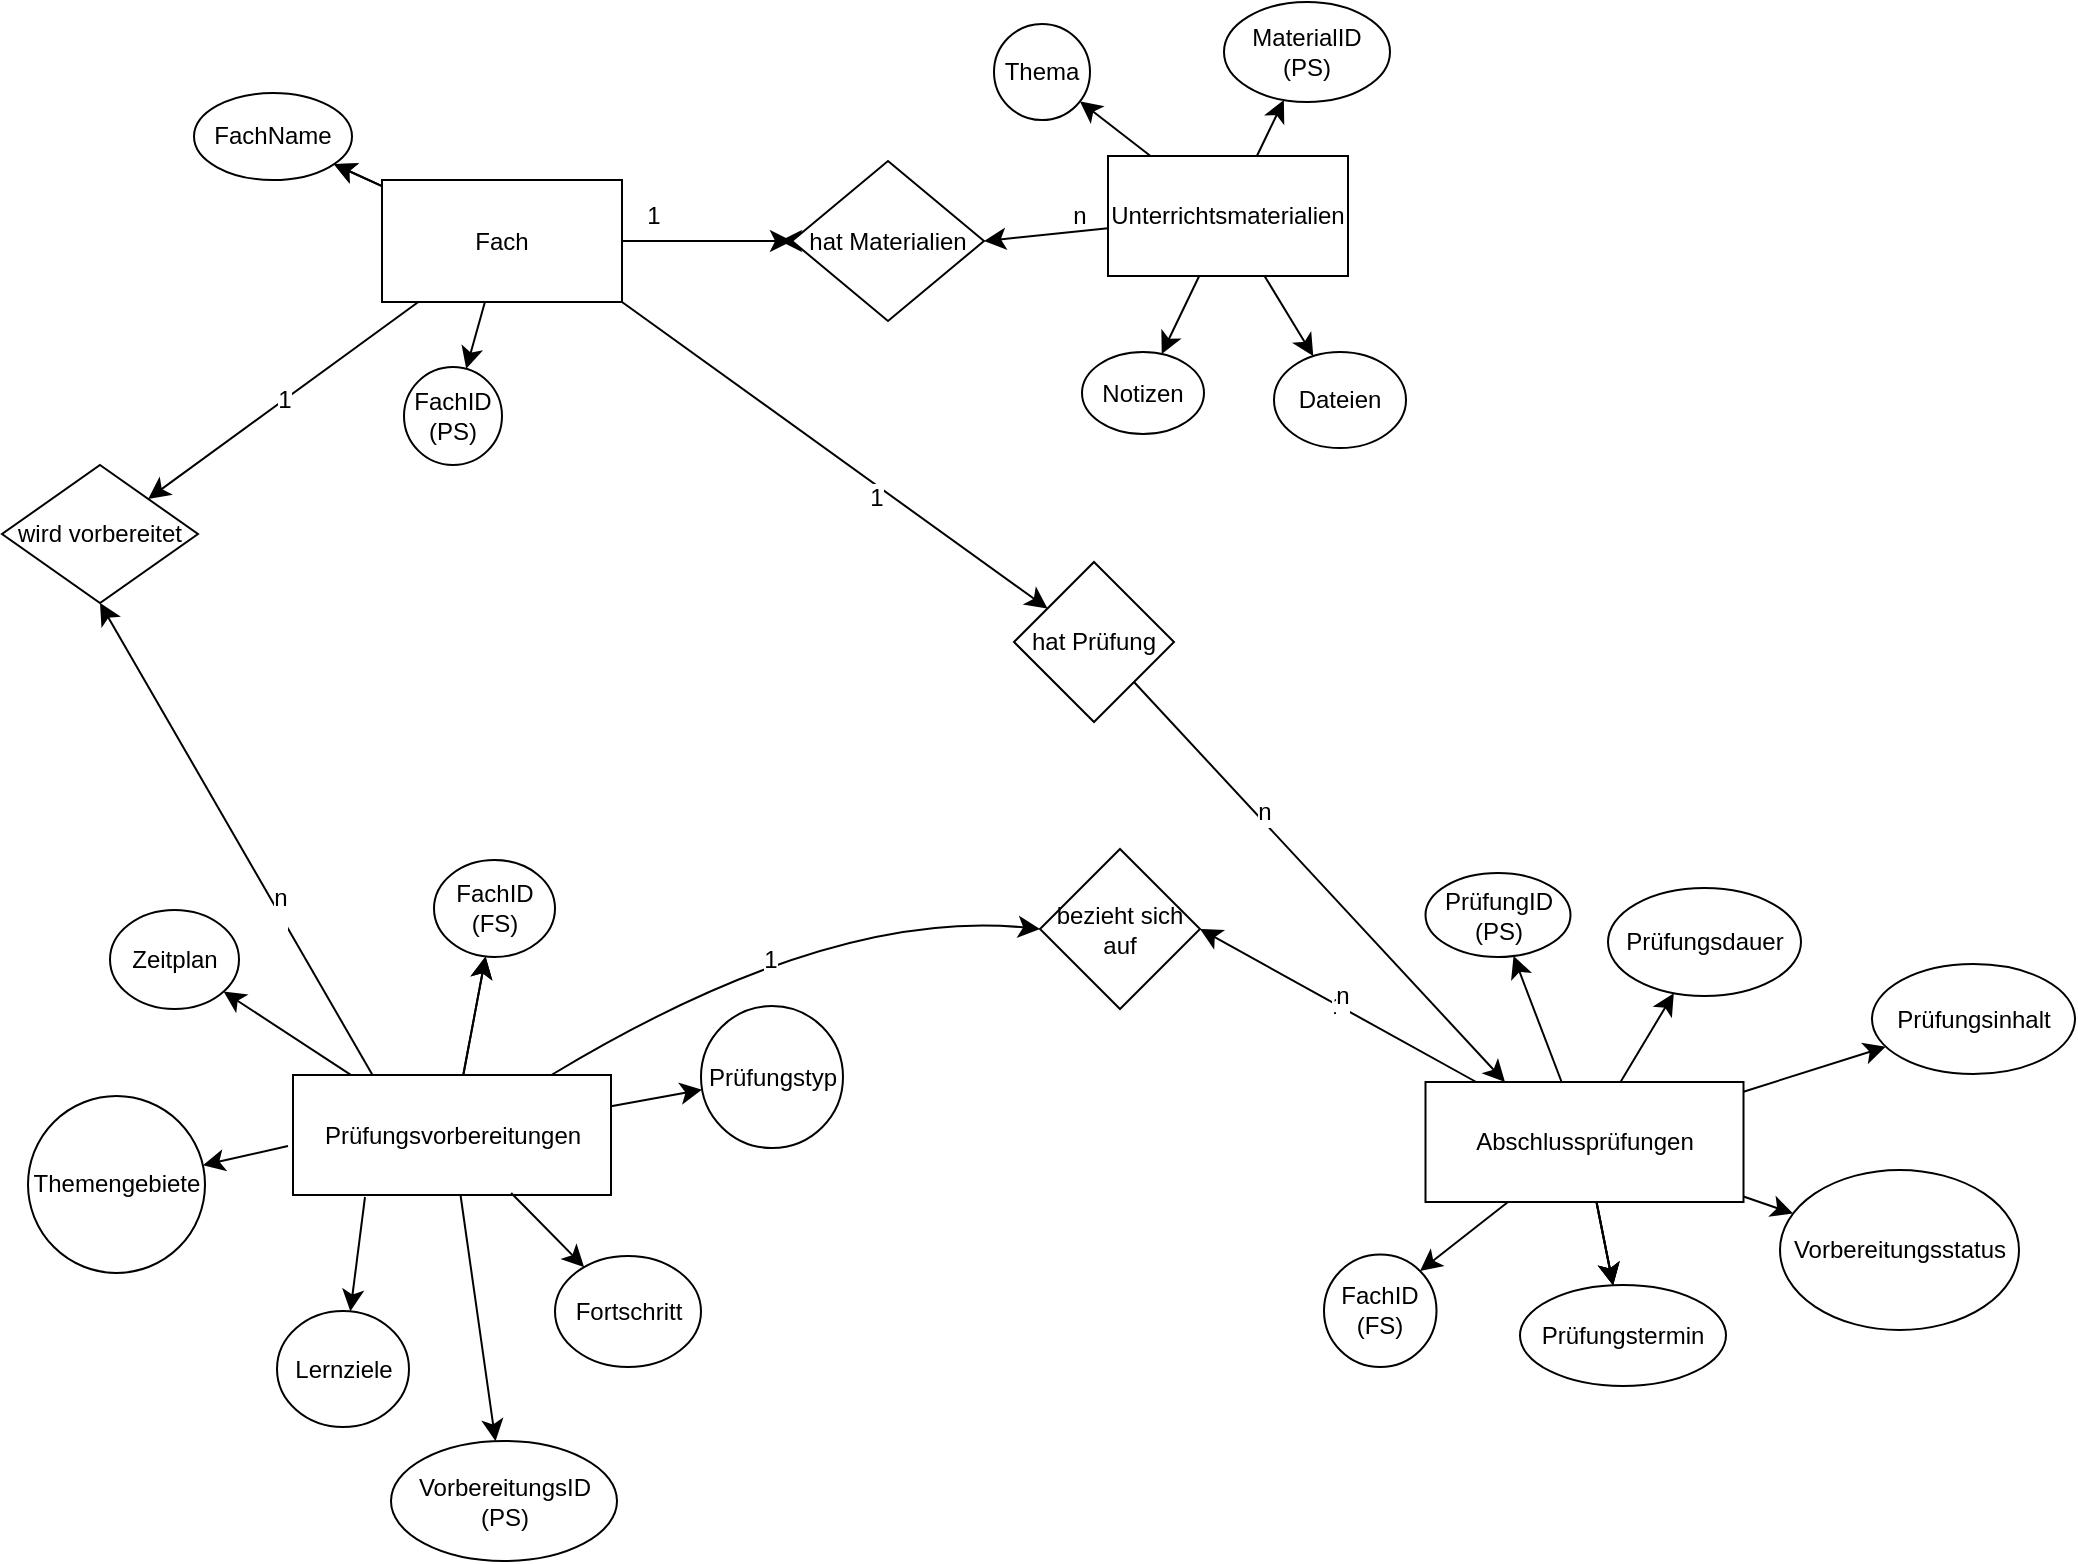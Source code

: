 <mxfile version="26.0.11">
  <diagram name="Seite-1" id="5blD-hv_KY1dSjk4mWWa">
    <mxGraphModel dx="1495" dy="1275" grid="0" gridSize="10" guides="1" tooltips="1" connect="1" arrows="1" fold="1" page="0" pageScale="1" pageWidth="827" pageHeight="1169" math="0" shadow="0">
      <root>
        <mxCell id="0" />
        <mxCell id="1" parent="0" />
        <mxCell id="1gKeE4FAqKJYVwFzVaU8-18" value="" style="edgeStyle=none;curved=1;rounded=0;orthogonalLoop=1;jettySize=auto;html=1;fontSize=12;startSize=8;endSize=8;" parent="1" source="1gKeE4FAqKJYVwFzVaU8-2" target="1gKeE4FAqKJYVwFzVaU8-17" edge="1">
          <mxGeometry relative="1" as="geometry" />
        </mxCell>
        <mxCell id="1gKeE4FAqKJYVwFzVaU8-19" value="" style="edgeStyle=none;curved=1;rounded=0;orthogonalLoop=1;jettySize=auto;html=1;fontSize=12;startSize=8;endSize=8;" parent="1" source="1gKeE4FAqKJYVwFzVaU8-2" target="1gKeE4FAqKJYVwFzVaU8-17" edge="1">
          <mxGeometry relative="1" as="geometry" />
        </mxCell>
        <mxCell id="1gKeE4FAqKJYVwFzVaU8-22" value="" style="edgeStyle=none;curved=1;rounded=0;orthogonalLoop=1;jettySize=auto;html=1;fontSize=12;startSize=8;endSize=8;entryX=0;entryY=0.5;entryDx=0;entryDy=0;" parent="1" source="1gKeE4FAqKJYVwFzVaU8-2" target="1gKeE4FAqKJYVwFzVaU8-23" edge="1">
          <mxGeometry relative="1" as="geometry">
            <mxPoint x="174" y="200" as="targetPoint" />
          </mxGeometry>
        </mxCell>
        <mxCell id="1gKeE4FAqKJYVwFzVaU8-74" value="" style="edgeStyle=none;curved=1;rounded=0;orthogonalLoop=1;jettySize=auto;html=1;fontSize=12;startSize=8;endSize=8;" parent="1" source="1gKeE4FAqKJYVwFzVaU8-2" target="1gKeE4FAqKJYVwFzVaU8-73" edge="1">
          <mxGeometry relative="1" as="geometry" />
        </mxCell>
        <mxCell id="sSlGZCRm7KlqZrSvEMAD-30" style="edgeStyle=none;curved=1;rounded=0;orthogonalLoop=1;jettySize=auto;html=1;exitX=1;exitY=1;exitDx=0;exitDy=0;fontSize=12;startSize=8;endSize=8;" edge="1" parent="1" source="1gKeE4FAqKJYVwFzVaU8-2" target="sSlGZCRm7KlqZrSvEMAD-27">
          <mxGeometry relative="1" as="geometry">
            <mxPoint x="295" y="400" as="targetPoint" />
          </mxGeometry>
        </mxCell>
        <mxCell id="sSlGZCRm7KlqZrSvEMAD-32" value="1" style="edgeLabel;html=1;align=center;verticalAlign=middle;resizable=0;points=[];fontSize=12;" vertex="1" connectable="0" parent="sSlGZCRm7KlqZrSvEMAD-30">
          <mxGeometry x="0.213" y="-6" relative="1" as="geometry">
            <mxPoint x="1" as="offset" />
          </mxGeometry>
        </mxCell>
        <mxCell id="1gKeE4FAqKJYVwFzVaU8-2" value="Fach" style="whiteSpace=wrap;html=1;" parent="1" vertex="1">
          <mxGeometry x="-21" y="169" width="120" height="61" as="geometry" />
        </mxCell>
        <mxCell id="1gKeE4FAqKJYVwFzVaU8-32" style="edgeStyle=none;curved=1;rounded=0;orthogonalLoop=1;jettySize=auto;html=1;entryX=1;entryY=0.5;entryDx=0;entryDy=0;fontSize=12;startSize=8;endSize=8;" parent="1" source="1gKeE4FAqKJYVwFzVaU8-3" target="1gKeE4FAqKJYVwFzVaU8-23" edge="1">
          <mxGeometry relative="1" as="geometry" />
        </mxCell>
        <mxCell id="1gKeE4FAqKJYVwFzVaU8-35" value="" style="edgeStyle=none;curved=1;rounded=0;orthogonalLoop=1;jettySize=auto;html=1;fontSize=12;startSize=8;endSize=8;" parent="1" source="1gKeE4FAqKJYVwFzVaU8-3" target="1gKeE4FAqKJYVwFzVaU8-34" edge="1">
          <mxGeometry relative="1" as="geometry" />
        </mxCell>
        <mxCell id="1gKeE4FAqKJYVwFzVaU8-38" value="" style="edgeStyle=none;curved=1;rounded=0;orthogonalLoop=1;jettySize=auto;html=1;fontSize=12;startSize=8;endSize=8;" parent="1" source="1gKeE4FAqKJYVwFzVaU8-3" target="1gKeE4FAqKJYVwFzVaU8-37" edge="1">
          <mxGeometry relative="1" as="geometry" />
        </mxCell>
        <mxCell id="1gKeE4FAqKJYVwFzVaU8-41" value="" style="edgeStyle=none;curved=1;rounded=0;orthogonalLoop=1;jettySize=auto;html=1;fontSize=12;startSize=8;endSize=8;" parent="1" source="1gKeE4FAqKJYVwFzVaU8-3" target="1gKeE4FAqKJYVwFzVaU8-40" edge="1">
          <mxGeometry relative="1" as="geometry" />
        </mxCell>
        <mxCell id="1gKeE4FAqKJYVwFzVaU8-43" value="" style="edgeStyle=none;curved=1;rounded=0;orthogonalLoop=1;jettySize=auto;html=1;fontSize=12;startSize=8;endSize=8;" parent="1" source="1gKeE4FAqKJYVwFzVaU8-3" target="1gKeE4FAqKJYVwFzVaU8-42" edge="1">
          <mxGeometry relative="1" as="geometry" />
        </mxCell>
        <mxCell id="1gKeE4FAqKJYVwFzVaU8-3" value="Unterrichtsmaterialien" style="whiteSpace=wrap;html=1;" parent="1" vertex="1">
          <mxGeometry x="342" y="157" width="120" height="60" as="geometry" />
        </mxCell>
        <mxCell id="1gKeE4FAqKJYVwFzVaU8-8" value="" style="edgeStyle=none;curved=1;rounded=0;orthogonalLoop=1;jettySize=auto;html=1;fontSize=12;startSize=8;endSize=8;entryX=0;entryY=0.5;entryDx=0;entryDy=0;" parent="1" source="1gKeE4FAqKJYVwFzVaU8-5" target="1gKeE4FAqKJYVwFzVaU8-98" edge="1">
          <mxGeometry relative="1" as="geometry">
            <Array as="points">
              <mxPoint x="202" y="533" />
            </Array>
          </mxGeometry>
        </mxCell>
        <mxCell id="sSlGZCRm7KlqZrSvEMAD-34" value="1" style="edgeLabel;html=1;align=center;verticalAlign=middle;resizable=0;points=[];fontSize=12;" vertex="1" connectable="0" parent="1gKeE4FAqKJYVwFzVaU8-8">
          <mxGeometry x="-0.082" y="-7" relative="1" as="geometry">
            <mxPoint as="offset" />
          </mxGeometry>
        </mxCell>
        <mxCell id="1gKeE4FAqKJYVwFzVaU8-50" style="edgeStyle=none;curved=1;rounded=0;orthogonalLoop=1;jettySize=auto;html=1;fontSize=12;startSize=8;endSize=8;entryX=0.5;entryY=1;entryDx=0;entryDy=0;exitX=0.25;exitY=0;exitDx=0;exitDy=0;" parent="1" source="1gKeE4FAqKJYVwFzVaU8-5" target="sSlGZCRm7KlqZrSvEMAD-11" edge="1">
          <mxGeometry relative="1" as="geometry">
            <mxPoint x="-53" y="548" as="sourcePoint" />
            <mxPoint x="66" y="338" as="targetPoint" />
          </mxGeometry>
        </mxCell>
        <mxCell id="sSlGZCRm7KlqZrSvEMAD-22" value="n&lt;div&gt;&lt;br&gt;&lt;/div&gt;" style="edgeLabel;html=1;align=center;verticalAlign=middle;resizable=0;points=[];fontSize=12;" vertex="1" connectable="0" parent="1gKeE4FAqKJYVwFzVaU8-50">
          <mxGeometry x="-0.312" y="-1" relative="1" as="geometry">
            <mxPoint x="-1" as="offset" />
          </mxGeometry>
        </mxCell>
        <mxCell id="1gKeE4FAqKJYVwFzVaU8-52" value="" style="edgeStyle=none;curved=1;rounded=0;orthogonalLoop=1;jettySize=auto;html=1;fontSize=12;startSize=8;endSize=8;exitX=0.201;exitY=0.033;exitDx=0;exitDy=0;exitPerimeter=0;" parent="1" source="1gKeE4FAqKJYVwFzVaU8-5" target="1gKeE4FAqKJYVwFzVaU8-51" edge="1">
          <mxGeometry relative="1" as="geometry" />
        </mxCell>
        <mxCell id="1gKeE4FAqKJYVwFzVaU8-70" value="" style="edgeStyle=none;curved=1;rounded=0;orthogonalLoop=1;jettySize=auto;html=1;fontSize=12;startSize=8;endSize=8;" parent="1" source="1gKeE4FAqKJYVwFzVaU8-5" target="1gKeE4FAqKJYVwFzVaU8-69" edge="1">
          <mxGeometry relative="1" as="geometry" />
        </mxCell>
        <mxCell id="1gKeE4FAqKJYVwFzVaU8-90" style="edgeStyle=none;curved=1;rounded=0;orthogonalLoop=1;jettySize=auto;html=1;fontSize=12;startSize=8;endSize=8;" parent="1" source="1gKeE4FAqKJYVwFzVaU8-5" target="1gKeE4FAqKJYVwFzVaU8-91" edge="1">
          <mxGeometry relative="1" as="geometry">
            <mxPoint x="30.5" y="809.5" as="targetPoint" />
          </mxGeometry>
        </mxCell>
        <mxCell id="1gKeE4FAqKJYVwFzVaU8-92" value="" style="edgeStyle=none;curved=1;rounded=0;orthogonalLoop=1;jettySize=auto;html=1;fontSize=12;startSize=8;endSize=8;" parent="1" source="1gKeE4FAqKJYVwFzVaU8-5" target="1gKeE4FAqKJYVwFzVaU8-69" edge="1">
          <mxGeometry relative="1" as="geometry" />
        </mxCell>
        <mxCell id="1gKeE4FAqKJYVwFzVaU8-93" style="edgeStyle=none;curved=1;rounded=0;orthogonalLoop=1;jettySize=auto;html=1;fontSize=12;startSize=8;endSize=8;" parent="1" source="1gKeE4FAqKJYVwFzVaU8-5" target="1gKeE4FAqKJYVwFzVaU8-94" edge="1">
          <mxGeometry relative="1" as="geometry">
            <mxPoint x="-6.5" y="586.5" as="targetPoint" />
          </mxGeometry>
        </mxCell>
        <mxCell id="1gKeE4FAqKJYVwFzVaU8-5" value="Prüfungsvorbereitungen" style="whiteSpace=wrap;html=1;" parent="1" vertex="1">
          <mxGeometry x="-65.5" y="616.5" width="159" height="60" as="geometry" />
        </mxCell>
        <mxCell id="1gKeE4FAqKJYVwFzVaU8-78" value="" style="edgeStyle=none;curved=1;rounded=0;orthogonalLoop=1;jettySize=auto;html=1;fontSize=12;startSize=8;endSize=8;" parent="1" source="1gKeE4FAqKJYVwFzVaU8-7" target="1gKeE4FAqKJYVwFzVaU8-77" edge="1">
          <mxGeometry relative="1" as="geometry" />
        </mxCell>
        <mxCell id="1gKeE4FAqKJYVwFzVaU8-81" value="" style="edgeStyle=none;curved=1;rounded=0;orthogonalLoop=1;jettySize=auto;html=1;fontSize=12;startSize=8;endSize=8;" parent="1" source="1gKeE4FAqKJYVwFzVaU8-7" target="1gKeE4FAqKJYVwFzVaU8-80" edge="1">
          <mxGeometry relative="1" as="geometry" />
        </mxCell>
        <mxCell id="1gKeE4FAqKJYVwFzVaU8-82" value="" style="edgeStyle=none;curved=1;rounded=0;orthogonalLoop=1;jettySize=auto;html=1;fontSize=12;startSize=8;endSize=8;" parent="1" source="1gKeE4FAqKJYVwFzVaU8-7" target="1gKeE4FAqKJYVwFzVaU8-80" edge="1">
          <mxGeometry relative="1" as="geometry" />
        </mxCell>
        <mxCell id="1gKeE4FAqKJYVwFzVaU8-83" value="" style="edgeStyle=none;curved=1;rounded=0;orthogonalLoop=1;jettySize=auto;html=1;fontSize=12;startSize=8;endSize=8;" parent="1" source="1gKeE4FAqKJYVwFzVaU8-7" target="1gKeE4FAqKJYVwFzVaU8-80" edge="1">
          <mxGeometry relative="1" as="geometry" />
        </mxCell>
        <mxCell id="1gKeE4FAqKJYVwFzVaU8-85" value="" style="edgeStyle=none;curved=1;rounded=0;orthogonalLoop=1;jettySize=auto;html=1;fontSize=12;startSize=8;endSize=8;" parent="1" source="1gKeE4FAqKJYVwFzVaU8-7" target="1gKeE4FAqKJYVwFzVaU8-84" edge="1">
          <mxGeometry relative="1" as="geometry" />
        </mxCell>
        <mxCell id="1gKeE4FAqKJYVwFzVaU8-87" value="" style="edgeStyle=none;curved=1;rounded=0;orthogonalLoop=1;jettySize=auto;html=1;fontSize=12;startSize=8;endSize=8;" parent="1" source="1gKeE4FAqKJYVwFzVaU8-7" target="1gKeE4FAqKJYVwFzVaU8-86" edge="1">
          <mxGeometry relative="1" as="geometry" />
        </mxCell>
        <mxCell id="1gKeE4FAqKJYVwFzVaU8-89" value="" style="edgeStyle=none;curved=1;rounded=0;orthogonalLoop=1;jettySize=auto;html=1;fontSize=12;startSize=8;endSize=8;" parent="1" source="1gKeE4FAqKJYVwFzVaU8-7" target="1gKeE4FAqKJYVwFzVaU8-88" edge="1">
          <mxGeometry relative="1" as="geometry" />
        </mxCell>
        <mxCell id="1gKeE4FAqKJYVwFzVaU8-99" value="1" style="edgeStyle=none;curved=1;rounded=0;orthogonalLoop=1;jettySize=auto;html=1;entryX=1;entryY=0.5;entryDx=0;entryDy=0;fontSize=12;startSize=8;endSize=8;" parent="1" source="1gKeE4FAqKJYVwFzVaU8-7" target="1gKeE4FAqKJYVwFzVaU8-98" edge="1">
          <mxGeometry relative="1" as="geometry" />
        </mxCell>
        <mxCell id="sSlGZCRm7KlqZrSvEMAD-21" value="n&lt;div&gt;&lt;br&gt;&lt;/div&gt;" style="edgeLabel;html=1;align=center;verticalAlign=middle;resizable=0;points=[];fontSize=12;" vertex="1" connectable="0" parent="1gKeE4FAqKJYVwFzVaU8-99">
          <mxGeometry x="-0.029" y="1" relative="1" as="geometry">
            <mxPoint as="offset" />
          </mxGeometry>
        </mxCell>
        <mxCell id="sSlGZCRm7KlqZrSvEMAD-25" style="edgeStyle=none;curved=1;rounded=0;orthogonalLoop=1;jettySize=auto;html=1;entryX=1;entryY=0;entryDx=0;entryDy=0;fontSize=12;startSize=8;endSize=8;" edge="1" parent="1" source="1gKeE4FAqKJYVwFzVaU8-7" target="1gKeE4FAqKJYVwFzVaU8-101">
          <mxGeometry relative="1" as="geometry" />
        </mxCell>
        <mxCell id="1gKeE4FAqKJYVwFzVaU8-7" value="Abschlussprüfungen" style="whiteSpace=wrap;html=1;" parent="1" vertex="1">
          <mxGeometry x="500.75" y="620" width="159" height="60" as="geometry" />
        </mxCell>
        <mxCell id="1gKeE4FAqKJYVwFzVaU8-17" value="FachName" style="ellipse;whiteSpace=wrap;html=1;" parent="1" vertex="1">
          <mxGeometry x="-115" y="125.5" width="79" height="43.5" as="geometry" />
        </mxCell>
        <mxCell id="1gKeE4FAqKJYVwFzVaU8-30" style="edgeStyle=none;curved=1;rounded=0;orthogonalLoop=1;jettySize=auto;html=1;fontSize=12;startSize=8;endSize=8;" parent="1" source="1gKeE4FAqKJYVwFzVaU8-23" edge="1">
          <mxGeometry relative="1" as="geometry">
            <mxPoint x="178" y="199.5" as="targetPoint" />
          </mxGeometry>
        </mxCell>
        <mxCell id="1gKeE4FAqKJYVwFzVaU8-23" value="hat Materialien" style="rhombus;whiteSpace=wrap;html=1;" parent="1" vertex="1">
          <mxGeometry x="184" y="159.5" width="96" height="80" as="geometry" />
        </mxCell>
        <mxCell id="1gKeE4FAqKJYVwFzVaU8-34" value="MaterialID (PS)" style="ellipse;whiteSpace=wrap;html=1;" parent="1" vertex="1">
          <mxGeometry x="400" y="80" width="83" height="50" as="geometry" />
        </mxCell>
        <mxCell id="1gKeE4FAqKJYVwFzVaU8-37" value="Thema" style="ellipse;whiteSpace=wrap;html=1;" parent="1" vertex="1">
          <mxGeometry x="285" y="91" width="48" height="48" as="geometry" />
        </mxCell>
        <mxCell id="1gKeE4FAqKJYVwFzVaU8-40" value="Notizen" style="ellipse;whiteSpace=wrap;html=1;" parent="1" vertex="1">
          <mxGeometry x="329" y="255" width="61" height="41" as="geometry" />
        </mxCell>
        <mxCell id="1gKeE4FAqKJYVwFzVaU8-42" value="Dateien" style="ellipse;whiteSpace=wrap;html=1;" parent="1" vertex="1">
          <mxGeometry x="425" y="255" width="66" height="48" as="geometry" />
        </mxCell>
        <mxCell id="1gKeE4FAqKJYVwFzVaU8-51" value="Zeitplan" style="ellipse;whiteSpace=wrap;html=1;" parent="1" vertex="1">
          <mxGeometry x="-157" y="534" width="64.5" height="49.5" as="geometry" />
        </mxCell>
        <mxCell id="1gKeE4FAqKJYVwFzVaU8-60" value="" style="edgeStyle=none;curved=1;rounded=0;orthogonalLoop=1;jettySize=auto;html=1;fontSize=12;startSize=8;endSize=8;exitX=0.686;exitY=0.983;exitDx=0;exitDy=0;exitPerimeter=0;" parent="1" source="1gKeE4FAqKJYVwFzVaU8-5" target="1gKeE4FAqKJYVwFzVaU8-62" edge="1">
          <mxGeometry relative="1" as="geometry">
            <mxPoint x="26.5" y="672.5" as="sourcePoint" />
            <Array as="points">
              <mxPoint x="58.5" y="690.5" />
            </Array>
          </mxGeometry>
        </mxCell>
        <mxCell id="1gKeE4FAqKJYVwFzVaU8-61" value="" style="edgeStyle=none;curved=1;rounded=0;orthogonalLoop=1;jettySize=auto;html=1;fontSize=12;startSize=8;endSize=8;" parent="1" target="1gKeE4FAqKJYVwFzVaU8-63" edge="1">
          <mxGeometry relative="1" as="geometry">
            <mxPoint x="-29.5" y="677.5" as="sourcePoint" />
          </mxGeometry>
        </mxCell>
        <mxCell id="1gKeE4FAqKJYVwFzVaU8-62" value="Fortschritt" style="ellipse;whiteSpace=wrap;html=1;" parent="1" vertex="1">
          <mxGeometry x="65.5" y="707" width="73" height="55.5" as="geometry" />
        </mxCell>
        <mxCell id="1gKeE4FAqKJYVwFzVaU8-63" value="Lernziele" style="ellipse;whiteSpace=wrap;html=1;" parent="1" vertex="1">
          <mxGeometry x="-73.5" y="734.5" width="66" height="58" as="geometry" />
        </mxCell>
        <mxCell id="1gKeE4FAqKJYVwFzVaU8-69" value="FachID (FS)" style="ellipse;whiteSpace=wrap;html=1;" parent="1" vertex="1">
          <mxGeometry x="5" y="509" width="60.5" height="48.5" as="geometry" />
        </mxCell>
        <mxCell id="1gKeE4FAqKJYVwFzVaU8-73" value="FachID (PS)" style="ellipse;whiteSpace=wrap;html=1;" parent="1" vertex="1">
          <mxGeometry x="-10" y="262.5" width="49" height="49" as="geometry" />
        </mxCell>
        <mxCell id="1gKeE4FAqKJYVwFzVaU8-77" value="PrüfungID (PS)" style="ellipse;whiteSpace=wrap;html=1;" parent="1" vertex="1">
          <mxGeometry x="500.75" y="515.5" width="72.5" height="42" as="geometry" />
        </mxCell>
        <mxCell id="1gKeE4FAqKJYVwFzVaU8-80" value="Prüfungstermin" style="ellipse;whiteSpace=wrap;html=1;" parent="1" vertex="1">
          <mxGeometry x="548" y="721.5" width="103" height="50.5" as="geometry" />
        </mxCell>
        <mxCell id="1gKeE4FAqKJYVwFzVaU8-84" value="Prüfungsdauer" style="ellipse;whiteSpace=wrap;html=1;" parent="1" vertex="1">
          <mxGeometry x="592" y="523" width="96.5" height="54" as="geometry" />
        </mxCell>
        <mxCell id="1gKeE4FAqKJYVwFzVaU8-86" value="Prüfungsinhalt" style="ellipse;whiteSpace=wrap;html=1;" parent="1" vertex="1">
          <mxGeometry x="724" y="561" width="101.5" height="55" as="geometry" />
        </mxCell>
        <mxCell id="1gKeE4FAqKJYVwFzVaU8-88" value="Vorbereitungsstatus" style="ellipse;whiteSpace=wrap;html=1;" parent="1" vertex="1">
          <mxGeometry x="678" y="664" width="119.5" height="80" as="geometry" />
        </mxCell>
        <mxCell id="1gKeE4FAqKJYVwFzVaU8-91" value="VorbereitungsID (PS)" style="ellipse;whiteSpace=wrap;html=1;" parent="1" vertex="1">
          <mxGeometry x="-16.5" y="799.5" width="113" height="60" as="geometry" />
        </mxCell>
        <mxCell id="1gKeE4FAqKJYVwFzVaU8-94" value="Prüfungstyp" style="ellipse;whiteSpace=wrap;html=1;aspect=fixed;" parent="1" vertex="1">
          <mxGeometry x="138.5" y="582" width="71" height="71" as="geometry" />
        </mxCell>
        <mxCell id="1gKeE4FAqKJYVwFzVaU8-98" value="bezieht sich auf" style="rhombus;whiteSpace=wrap;html=1;" parent="1" vertex="1">
          <mxGeometry x="308" y="503.5" width="80" height="80" as="geometry" />
        </mxCell>
        <mxCell id="1gKeE4FAqKJYVwFzVaU8-101" value="FachID (FS)" style="ellipse;whiteSpace=wrap;html=1;aspect=fixed;" parent="1" vertex="1">
          <mxGeometry x="450" y="706.25" width="56.25" height="56.25" as="geometry" />
        </mxCell>
        <mxCell id="1gKeE4FAqKJYVwFzVaU8-104" value="1" style="text;html=1;align=center;verticalAlign=middle;whiteSpace=wrap;rounded=0;" parent="1" vertex="1">
          <mxGeometry x="85" y="172" width="60" height="30" as="geometry" />
        </mxCell>
        <mxCell id="1gKeE4FAqKJYVwFzVaU8-105" value="n" style="text;html=1;align=center;verticalAlign=middle;whiteSpace=wrap;rounded=0;" parent="1" vertex="1">
          <mxGeometry x="298" y="172" width="60" height="30" as="geometry" />
        </mxCell>
        <mxCell id="sSlGZCRm7KlqZrSvEMAD-4" value="Themengebiete" style="ellipse;whiteSpace=wrap;html=1;aspect=fixed;" vertex="1" parent="1">
          <mxGeometry x="-198" y="627" width="88.5" height="88.5" as="geometry" />
        </mxCell>
        <mxCell id="sSlGZCRm7KlqZrSvEMAD-5" style="edgeStyle=none;curved=1;rounded=0;orthogonalLoop=1;jettySize=auto;html=1;fontSize=12;startSize=8;endSize=8;" edge="1" target="sSlGZCRm7KlqZrSvEMAD-4" parent="1">
          <mxGeometry relative="1" as="geometry">
            <mxPoint x="-253.5" y="646" as="targetPoint" />
            <mxPoint x="-68" y="652" as="sourcePoint" />
          </mxGeometry>
        </mxCell>
        <mxCell id="sSlGZCRm7KlqZrSvEMAD-10" value="1" style="edgeStyle=none;curved=1;rounded=0;orthogonalLoop=1;jettySize=auto;html=1;fontSize=12;startSize=8;endSize=8;" edge="1" parent="1" target="sSlGZCRm7KlqZrSvEMAD-11" source="1gKeE4FAqKJYVwFzVaU8-2">
          <mxGeometry relative="1" as="geometry">
            <mxPoint x="-55" y="279" as="sourcePoint" />
          </mxGeometry>
        </mxCell>
        <mxCell id="sSlGZCRm7KlqZrSvEMAD-23" value="1" style="edgeLabel;html=1;align=center;verticalAlign=middle;resizable=0;points=[];fontSize=12;" vertex="1" connectable="0" parent="sSlGZCRm7KlqZrSvEMAD-10">
          <mxGeometry x="-0.012" y="-1" relative="1" as="geometry">
            <mxPoint y="1" as="offset" />
          </mxGeometry>
        </mxCell>
        <mxCell id="sSlGZCRm7KlqZrSvEMAD-11" value="wird vorbereitet" style="rhombus;whiteSpace=wrap;html=1;" vertex="1" parent="1">
          <mxGeometry x="-211" y="311.5" width="98" height="69" as="geometry" />
        </mxCell>
        <mxCell id="sSlGZCRm7KlqZrSvEMAD-31" style="edgeStyle=none;curved=1;rounded=0;orthogonalLoop=1;jettySize=auto;html=1;exitX=1;exitY=1;exitDx=0;exitDy=0;entryX=0.25;entryY=0;entryDx=0;entryDy=0;fontSize=12;startSize=8;endSize=8;" edge="1" parent="1" source="sSlGZCRm7KlqZrSvEMAD-27" target="1gKeE4FAqKJYVwFzVaU8-7">
          <mxGeometry relative="1" as="geometry" />
        </mxCell>
        <mxCell id="sSlGZCRm7KlqZrSvEMAD-33" value="n" style="edgeLabel;html=1;align=center;verticalAlign=middle;resizable=0;points=[];fontSize=12;" vertex="1" connectable="0" parent="sSlGZCRm7KlqZrSvEMAD-31">
          <mxGeometry x="-0.335" y="3" relative="1" as="geometry">
            <mxPoint x="1" as="offset" />
          </mxGeometry>
        </mxCell>
        <mxCell id="sSlGZCRm7KlqZrSvEMAD-27" value="hat Prüfung" style="rhombus;whiteSpace=wrap;html=1;" vertex="1" parent="1">
          <mxGeometry x="295" y="360" width="80" height="80" as="geometry" />
        </mxCell>
      </root>
    </mxGraphModel>
  </diagram>
</mxfile>
